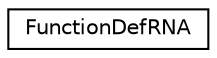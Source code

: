 digraph G
{
  edge [fontname="Helvetica",fontsize="10",labelfontname="Helvetica",labelfontsize="10"];
  node [fontname="Helvetica",fontsize="10",shape=record];
  rankdir=LR;
  Node1 [label="FunctionDefRNA",height=0.2,width=0.4,color="black", fillcolor="white", style="filled",URL="$da/d93/structFunctionDefRNA.html"];
}
